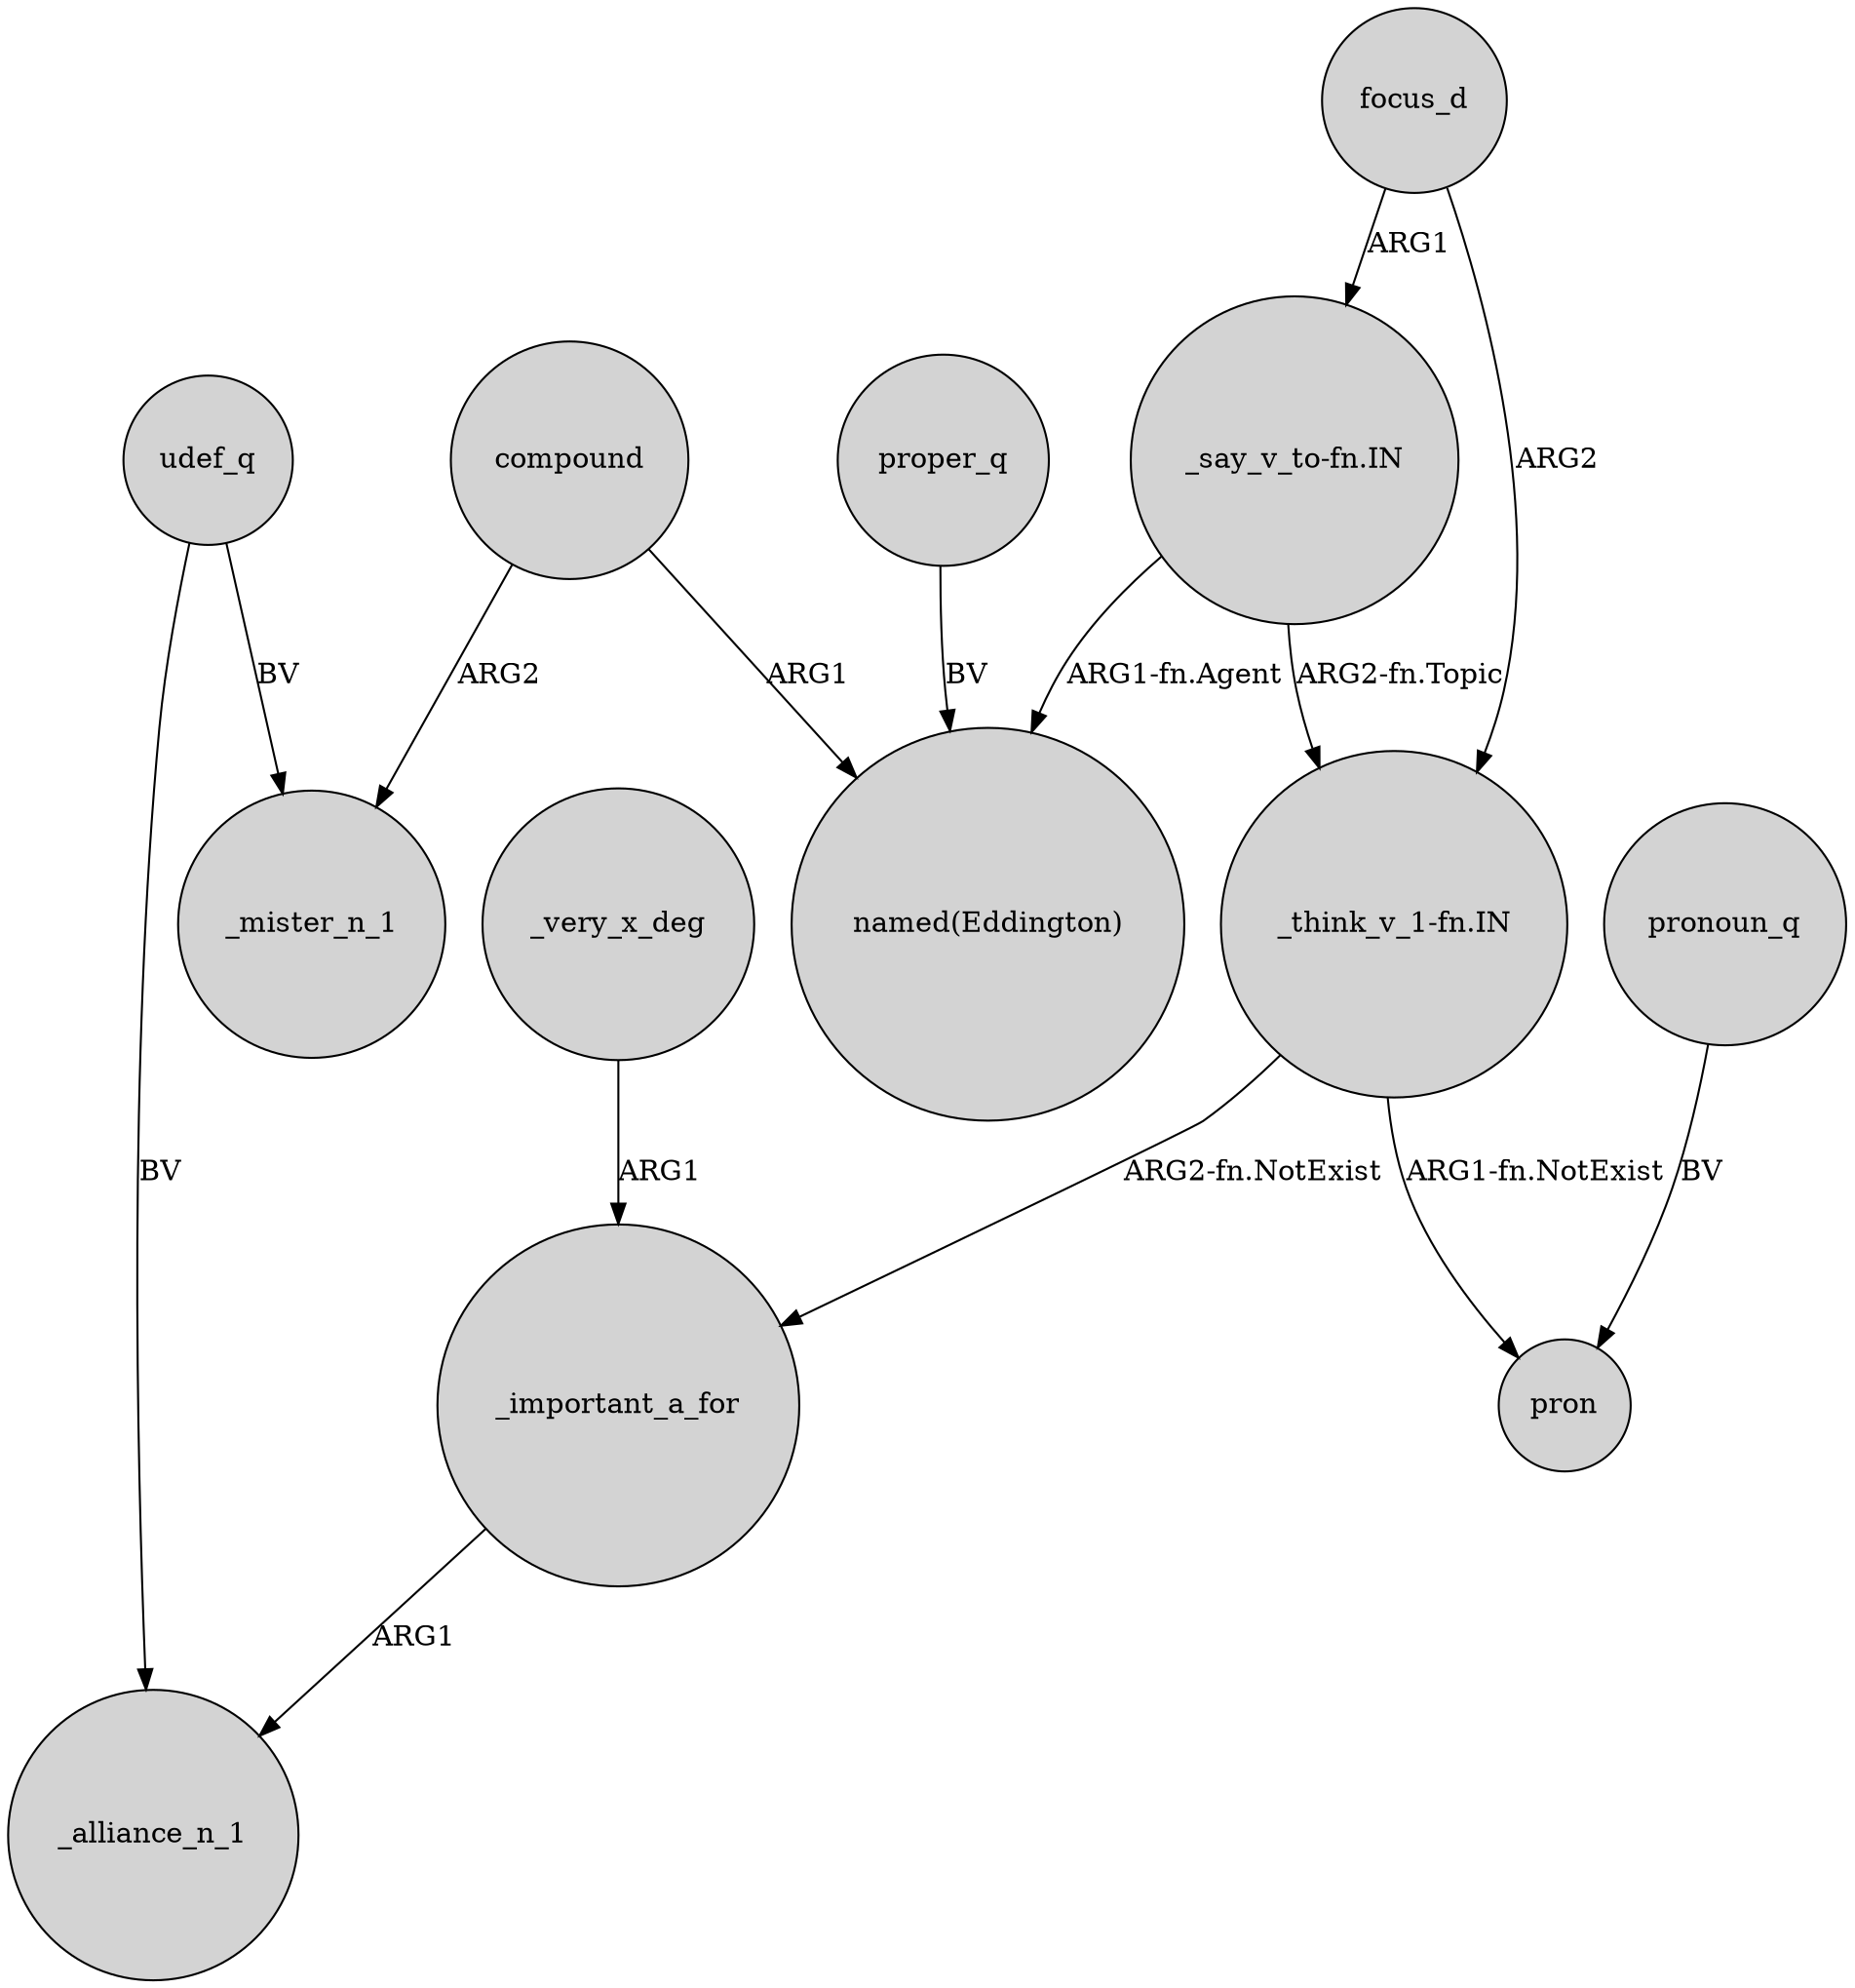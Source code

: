 digraph {
	node [shape=circle style=filled]
	_very_x_deg -> _important_a_for [label=ARG1]
	udef_q -> _mister_n_1 [label=BV]
	"_think_v_1-fn.IN" -> _important_a_for [label="ARG2-fn.NotExist"]
	focus_d -> "_think_v_1-fn.IN" [label=ARG2]
	"_say_v_to-fn.IN" -> "named(Eddington)" [label="ARG1-fn.Agent"]
	udef_q -> _alliance_n_1 [label=BV]
	"_say_v_to-fn.IN" -> "_think_v_1-fn.IN" [label="ARG2-fn.Topic"]
	compound -> _mister_n_1 [label=ARG2]
	"_think_v_1-fn.IN" -> pron [label="ARG1-fn.NotExist"]
	_important_a_for -> _alliance_n_1 [label=ARG1]
	compound -> "named(Eddington)" [label=ARG1]
	focus_d -> "_say_v_to-fn.IN" [label=ARG1]
	proper_q -> "named(Eddington)" [label=BV]
	pronoun_q -> pron [label=BV]
}
